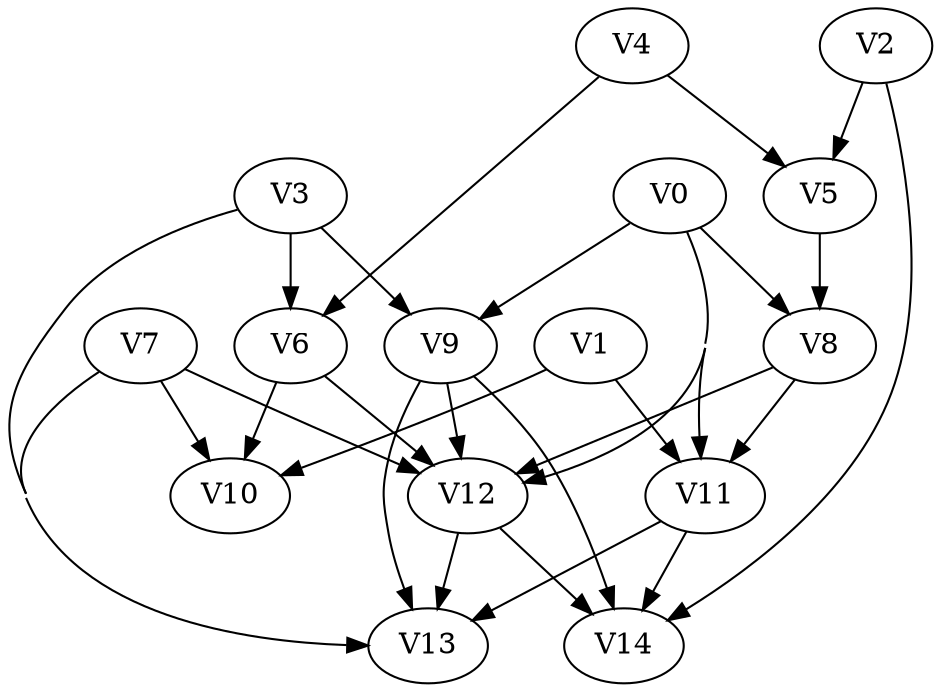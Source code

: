 strict digraph my_dotgraph {
concentrate=True;
V0;
V1;
V2;
V3;
V4;
V5;
V6;
V7;
V8;
V9;
V10;
V11;
V12;
V13;
V14;
V0 -> V8;
V0 -> V9;
V0 -> V11;
V0 -> V12;
V1 -> V10;
V1 -> V11;
V2 -> V5;
V2 -> V14;
V3 -> V6;
V3 -> V9;
V3 -> V13;
V4 -> V5;
V4 -> V6;
V5 -> V8;
V6 -> V10;
V6 -> V12;
V7 -> V10;
V7 -> V12;
V7 -> V13;
V8 -> V11;
V8 -> V12;
V9 -> V12;
V9 -> V13;
V9 -> V14;
V11 -> V13;
V11 -> V14;
V12 -> V13;
V12 -> V14;
}